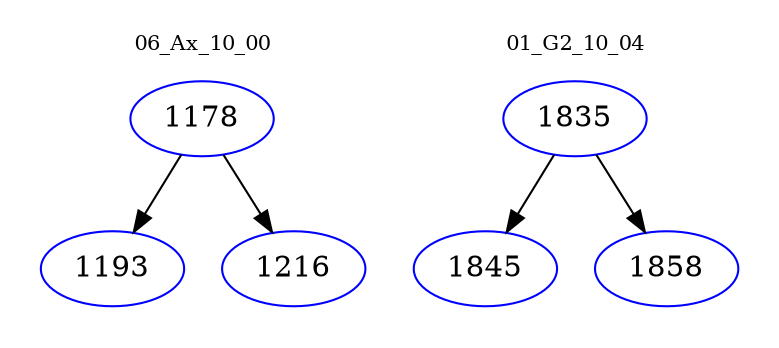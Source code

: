 digraph{
subgraph cluster_0 {
color = white
label = "06_Ax_10_00";
fontsize=10;
T0_1178 [label="1178", color="blue"]
T0_1178 -> T0_1193 [color="black"]
T0_1193 [label="1193", color="blue"]
T0_1178 -> T0_1216 [color="black"]
T0_1216 [label="1216", color="blue"]
}
subgraph cluster_1 {
color = white
label = "01_G2_10_04";
fontsize=10;
T1_1835 [label="1835", color="blue"]
T1_1835 -> T1_1845 [color="black"]
T1_1845 [label="1845", color="blue"]
T1_1835 -> T1_1858 [color="black"]
T1_1858 [label="1858", color="blue"]
}
}
